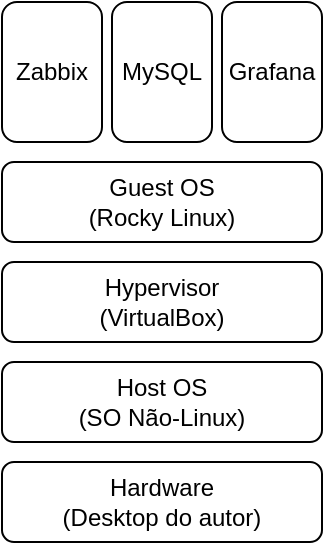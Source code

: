 <mxfile version="28.0.9">
  <diagram name="Page-1" id="qWtlDdQ_t1fBnjkW_Zxo">
    <mxGraphModel dx="786" dy="711" grid="1" gridSize="10" guides="1" tooltips="1" connect="1" arrows="1" fold="1" page="1" pageScale="1" pageWidth="827" pageHeight="1169" math="0" shadow="0">
      <root>
        <mxCell id="0" />
        <mxCell id="1" parent="0" />
        <mxCell id="is5yBYUkAZ2dMtjzCGNo-1" value="Hardware&lt;br&gt;(Desktop do autor)" style="rounded=1;whiteSpace=wrap;html=1;shadow=0;gradientDirection=south;glass=0;" parent="1" vertex="1">
          <mxGeometry x="200" y="410" width="160" height="40" as="geometry" />
        </mxCell>
        <mxCell id="is5yBYUkAZ2dMtjzCGNo-2" value="Host OS&lt;br&gt;&lt;div&gt;(SO Não-Linux)&lt;/div&gt;" style="rounded=1;whiteSpace=wrap;html=1;shadow=0;glass=0;" parent="1" vertex="1">
          <mxGeometry x="200" y="360" width="160" height="40" as="geometry" />
        </mxCell>
        <mxCell id="is5yBYUkAZ2dMtjzCGNo-3" value="&lt;div&gt;Zabbix&lt;/div&gt;" style="rounded=1;whiteSpace=wrap;html=1;direction=south;shadow=0;glass=0;" parent="1" vertex="1">
          <mxGeometry x="200" y="180" width="50" height="70" as="geometry" />
        </mxCell>
        <mxCell id="is5yBYUkAZ2dMtjzCGNo-5" value="MySQL" style="rounded=1;whiteSpace=wrap;html=1;direction=south;shadow=0;glass=0;" parent="1" vertex="1">
          <mxGeometry x="255" y="180" width="50" height="70" as="geometry" />
        </mxCell>
        <mxCell id="is5yBYUkAZ2dMtjzCGNo-6" value="&lt;div&gt;Grafana&lt;/div&gt;" style="rounded=1;whiteSpace=wrap;html=1;direction=south;shadow=0;glass=0;" parent="1" vertex="1">
          <mxGeometry x="310" y="180" width="50" height="70" as="geometry" />
        </mxCell>
        <mxCell id="Qf3-FYTLfyepxTUIdwEo-1" value="Hypervisor&lt;br&gt;(VirtualBox)" style="rounded=1;whiteSpace=wrap;html=1;shadow=0;gradientDirection=south;glass=0;" parent="1" vertex="1">
          <mxGeometry x="200" y="310" width="160" height="40" as="geometry" />
        </mxCell>
        <mxCell id="Qf3-FYTLfyepxTUIdwEo-2" value="&lt;div&gt;Guest OS&lt;br&gt;(Rocky Linux)&lt;/div&gt;" style="rounded=1;whiteSpace=wrap;html=1;shadow=0;glass=0;" parent="1" vertex="1">
          <mxGeometry x="200" y="260" width="160" height="40" as="geometry" />
        </mxCell>
      </root>
    </mxGraphModel>
  </diagram>
</mxfile>
